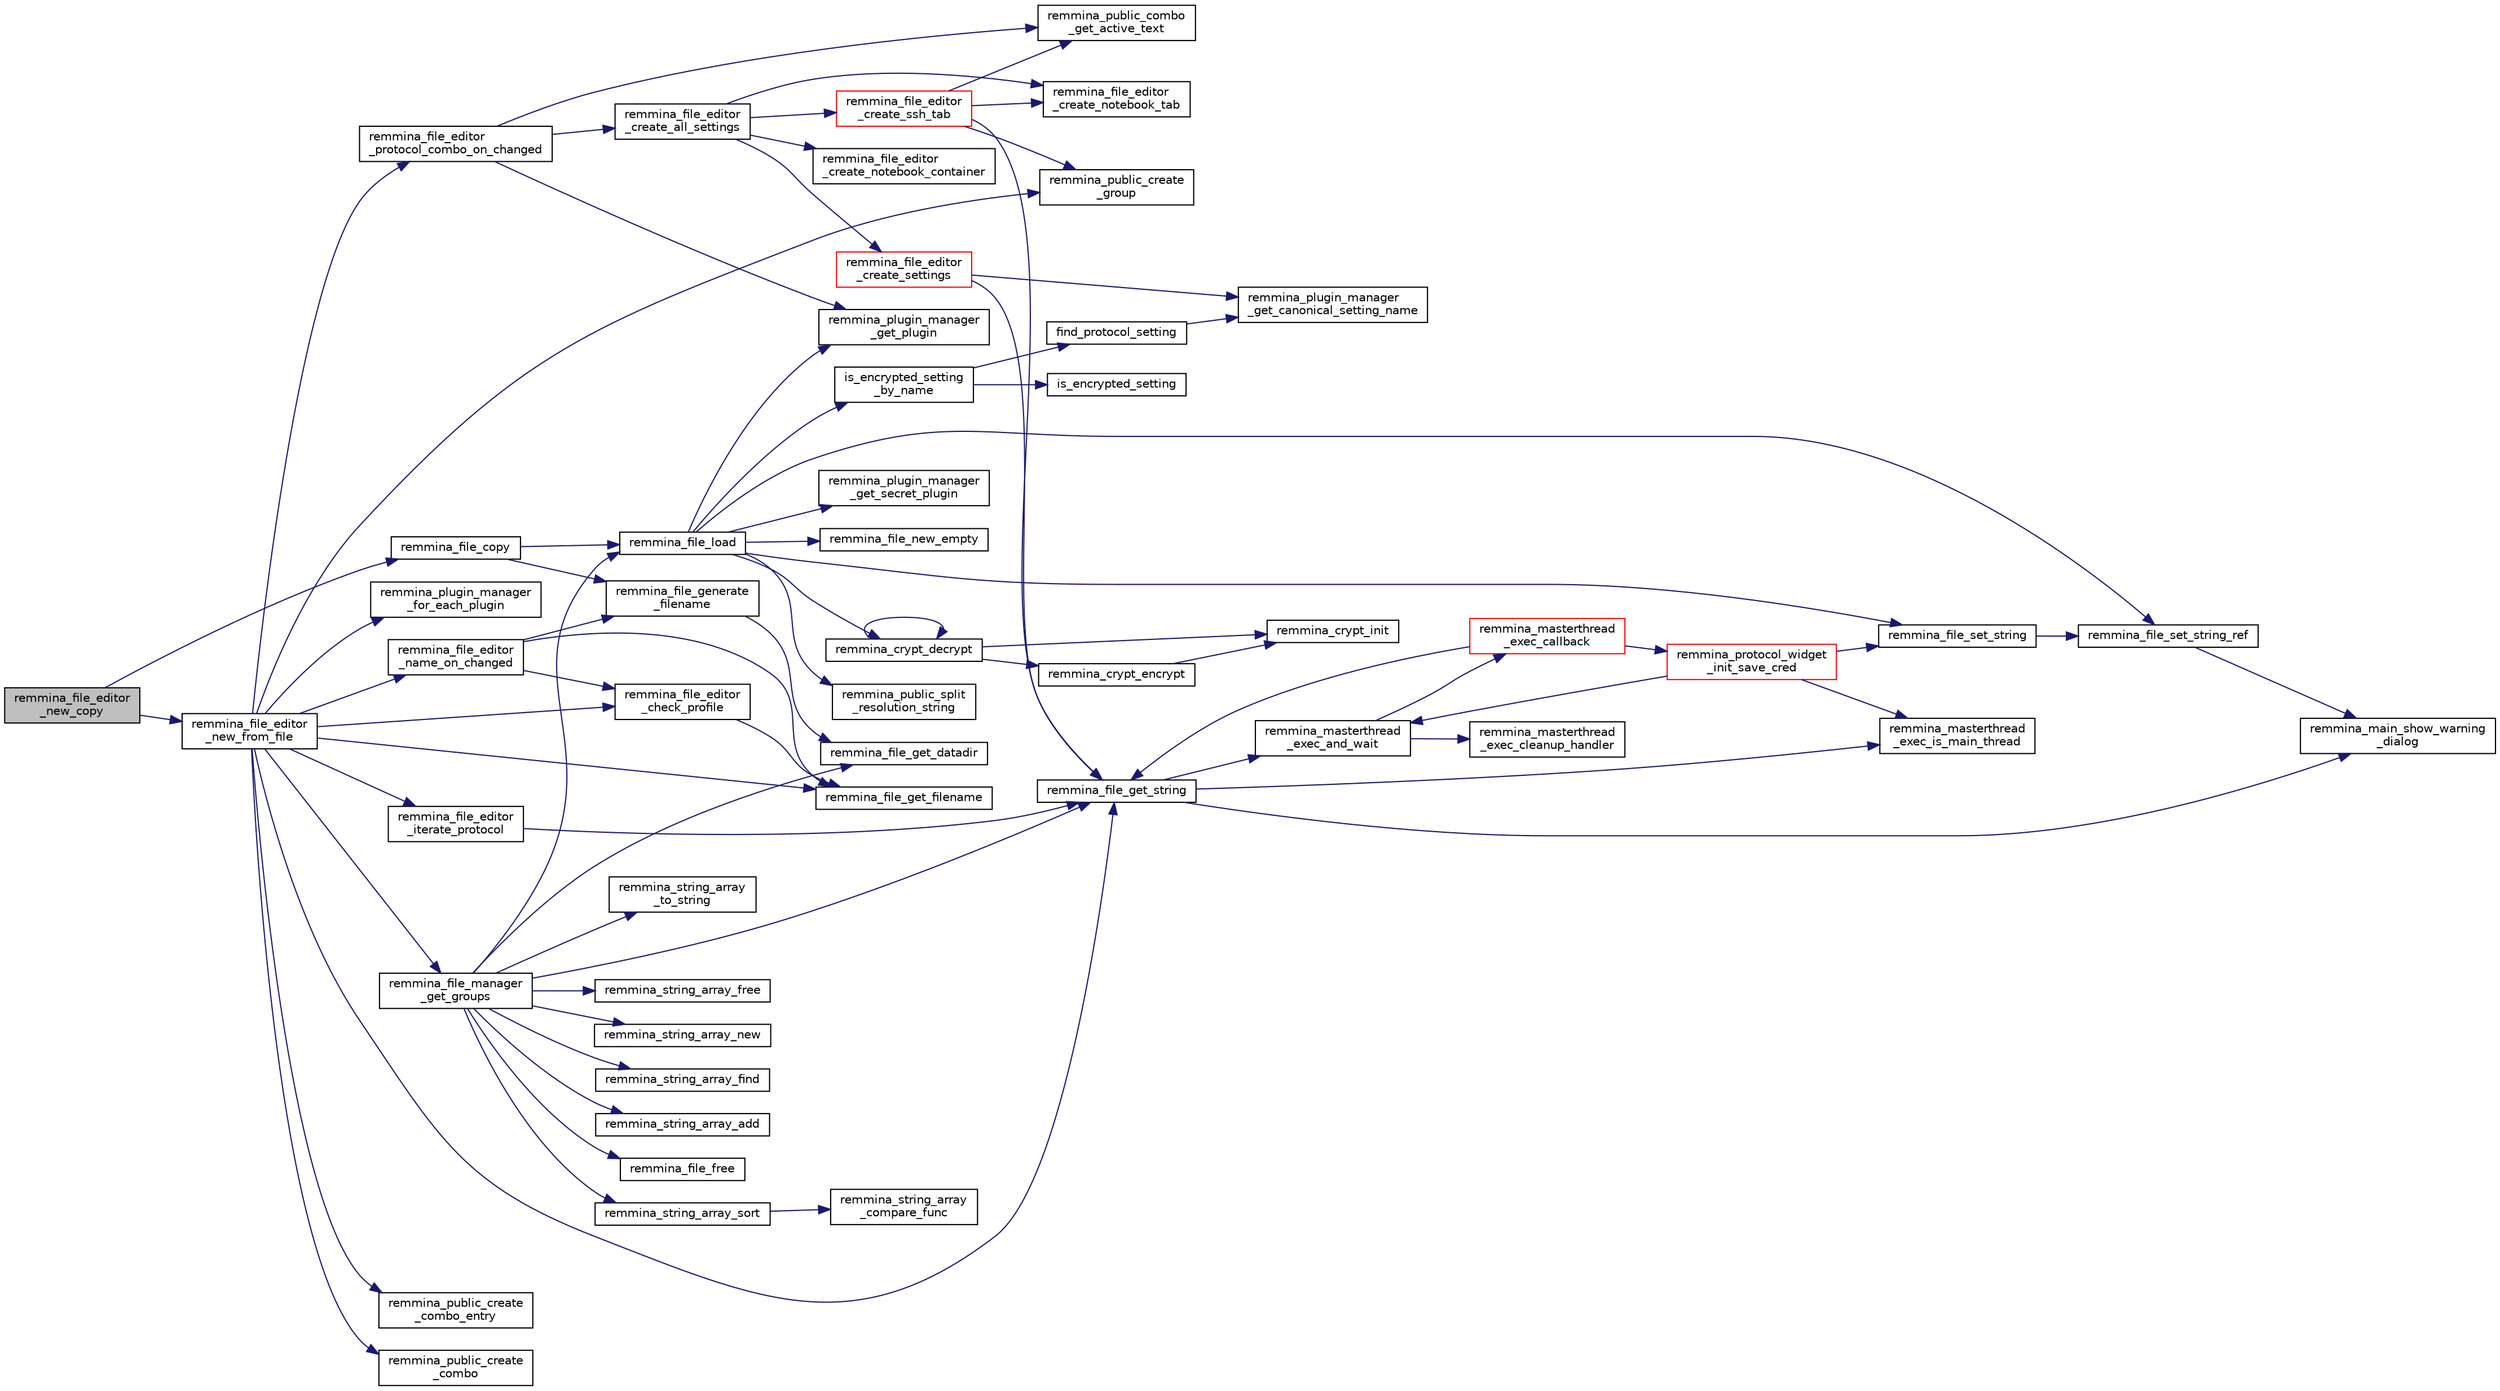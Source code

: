 digraph "remmina_file_editor_new_copy"
{
  edge [fontname="Helvetica",fontsize="10",labelfontname="Helvetica",labelfontsize="10"];
  node [fontname="Helvetica",fontsize="10",shape=record];
  rankdir="LR";
  Node1800 [label="remmina_file_editor\l_new_copy",height=0.2,width=0.4,color="black", fillcolor="grey75", style="filled", fontcolor="black"];
  Node1800 -> Node1801 [color="midnightblue",fontsize="10",style="solid",fontname="Helvetica"];
  Node1801 [label="remmina_file_copy",height=0.2,width=0.4,color="black", fillcolor="white", style="filled",URL="$remmina__file_8c.html#ac1685edf35a793a396ce039d7eec5343"];
  Node1801 -> Node1802 [color="midnightblue",fontsize="10",style="solid",fontname="Helvetica"];
  Node1802 [label="remmina_file_load",height=0.2,width=0.4,color="black", fillcolor="white", style="filled",URL="$remmina__file_8c.html#ac1cc2d7f827f7d64c7fd3edf10e9383e"];
  Node1802 -> Node1803 [color="midnightblue",fontsize="10",style="solid",fontname="Helvetica"];
  Node1803 [label="remmina_file_new_empty",height=0.2,width=0.4,color="black", fillcolor="white", style="filled",URL="$remmina__file_8c.html#adab087b7139756f029020a87a5438cfa"];
  Node1802 -> Node1804 [color="midnightblue",fontsize="10",style="solid",fontname="Helvetica"];
  Node1804 [label="remmina_plugin_manager\l_get_plugin",height=0.2,width=0.4,color="black", fillcolor="white", style="filled",URL="$remmina__plugin__manager_8c.html#a3872c8656a8a3d5147bcc603471c1932"];
  Node1802 -> Node1805 [color="midnightblue",fontsize="10",style="solid",fontname="Helvetica"];
  Node1805 [label="remmina_plugin_manager\l_get_secret_plugin",height=0.2,width=0.4,color="black", fillcolor="white", style="filled",URL="$remmina__plugin__manager_8c.html#ad380a98f6624aa8c830015c8b428b7b4"];
  Node1802 -> Node1806 [color="midnightblue",fontsize="10",style="solid",fontname="Helvetica"];
  Node1806 [label="is_encrypted_setting\l_by_name",height=0.2,width=0.4,color="black", fillcolor="white", style="filled",URL="$remmina__file_8c.html#a72580559fa04082418a993fec4c77281"];
  Node1806 -> Node1807 [color="midnightblue",fontsize="10",style="solid",fontname="Helvetica"];
  Node1807 [label="find_protocol_setting",height=0.2,width=0.4,color="black", fillcolor="white", style="filled",URL="$remmina__file_8c.html#acc88ee6f5ba73bf9c3b05ab9368c952f"];
  Node1807 -> Node1808 [color="midnightblue",fontsize="10",style="solid",fontname="Helvetica"];
  Node1808 [label="remmina_plugin_manager\l_get_canonical_setting_name",height=0.2,width=0.4,color="black", fillcolor="white", style="filled",URL="$remmina__plugin__manager_8c.html#af60b8edfa50563ae4c7593efc3deed55"];
  Node1806 -> Node1809 [color="midnightblue",fontsize="10",style="solid",fontname="Helvetica"];
  Node1809 [label="is_encrypted_setting",height=0.2,width=0.4,color="black", fillcolor="white", style="filled",URL="$remmina__file_8c.html#a29920ae737817d3f6c673bacbbf11ca1"];
  Node1802 -> Node1810 [color="midnightblue",fontsize="10",style="solid",fontname="Helvetica"];
  Node1810 [label="remmina_file_set_string",height=0.2,width=0.4,color="black", fillcolor="white", style="filled",URL="$remmina__file_8c.html#a85ca1ca2d0bf9ef29e490c6f4527a954"];
  Node1810 -> Node1811 [color="midnightblue",fontsize="10",style="solid",fontname="Helvetica"];
  Node1811 [label="remmina_file_set_string_ref",height=0.2,width=0.4,color="black", fillcolor="white", style="filled",URL="$remmina__file_8c.html#a74951c1067a1a5e1341f5e1c1206dec6"];
  Node1811 -> Node1812 [color="midnightblue",fontsize="10",style="solid",fontname="Helvetica"];
  Node1812 [label="remmina_main_show_warning\l_dialog",height=0.2,width=0.4,color="black", fillcolor="white", style="filled",URL="$remmina__main_8c.html#ad99b9c0bf2fa8c166a8b4a09e06ffdf7"];
  Node1802 -> Node1811 [color="midnightblue",fontsize="10",style="solid",fontname="Helvetica"];
  Node1802 -> Node1813 [color="midnightblue",fontsize="10",style="solid",fontname="Helvetica"];
  Node1813 [label="remmina_crypt_decrypt",height=0.2,width=0.4,color="black", fillcolor="white", style="filled",URL="$remmina__crypt_8c.html#a3fe2fa245d401146adf02a3a8f996ab9"];
  Node1813 -> Node1814 [color="midnightblue",fontsize="10",style="solid",fontname="Helvetica"];
  Node1814 [label="remmina_crypt_init",height=0.2,width=0.4,color="black", fillcolor="white", style="filled",URL="$remmina__crypt_8c.html#ae097c169aefdd5d83a57fc1bde511171"];
  Node1813 -> Node1815 [color="midnightblue",fontsize="10",style="solid",fontname="Helvetica"];
  Node1815 [label="remmina_crypt_encrypt",height=0.2,width=0.4,color="black", fillcolor="white", style="filled",URL="$remmina__crypt_8c.html#aa02cf0fed3eb68d6a89815c3ba3bf7b1"];
  Node1815 -> Node1814 [color="midnightblue",fontsize="10",style="solid",fontname="Helvetica"];
  Node1813 -> Node1813 [color="midnightblue",fontsize="10",style="solid",fontname="Helvetica"];
  Node1802 -> Node1816 [color="midnightblue",fontsize="10",style="solid",fontname="Helvetica"];
  Node1816 [label="remmina_public_split\l_resolution_string",height=0.2,width=0.4,color="black", fillcolor="white", style="filled",URL="$remmina__public_8c.html#aaf3fdb980c24cd06965b85ebcdd79173"];
  Node1801 -> Node1817 [color="midnightblue",fontsize="10",style="solid",fontname="Helvetica"];
  Node1817 [label="remmina_file_generate\l_filename",height=0.2,width=0.4,color="black", fillcolor="white", style="filled",URL="$remmina__file_8c.html#ac952f8ddb715314f11cef1ccc513fb7e"];
  Node1817 -> Node1818 [color="midnightblue",fontsize="10",style="solid",fontname="Helvetica"];
  Node1818 [label="remmina_file_get_datadir",height=0.2,width=0.4,color="black", fillcolor="white", style="filled",URL="$remmina__file__manager_8c.html#aa65bc30beb59d607ba430d966e7e27f5"];
  Node1800 -> Node1819 [color="midnightblue",fontsize="10",style="solid",fontname="Helvetica"];
  Node1819 [label="remmina_file_editor\l_new_from_file",height=0.2,width=0.4,color="black", fillcolor="white", style="filled",URL="$remmina__file__editor_8c.html#a08327d6951c345808628dbb5784aba06"];
  Node1819 -> Node1820 [color="midnightblue",fontsize="10",style="solid",fontname="Helvetica"];
  Node1820 [label="remmina_file_get_filename",height=0.2,width=0.4,color="black", fillcolor="white", style="filled",URL="$remmina__file_8c.html#ad1e4f3a0f64cd98e301044b6c38a1f1d"];
  Node1819 -> Node1821 [color="midnightblue",fontsize="10",style="solid",fontname="Helvetica"];
  Node1821 [label="remmina_public_create\l_group",height=0.2,width=0.4,color="black", fillcolor="white", style="filled",URL="$remmina__public_8c.html#a995da243f78002153d18616b46dcdf63"];
  Node1819 -> Node1822 [color="midnightblue",fontsize="10",style="solid",fontname="Helvetica"];
  Node1822 [label="remmina_file_editor\l_name_on_changed",height=0.2,width=0.4,color="black", fillcolor="white", style="filled",URL="$remmina__file__editor_8c.html#a206bacb96cc7d4236d910be89a7cd613"];
  Node1822 -> Node1820 [color="midnightblue",fontsize="10",style="solid",fontname="Helvetica"];
  Node1822 -> Node1817 [color="midnightblue",fontsize="10",style="solid",fontname="Helvetica"];
  Node1822 -> Node1823 [color="midnightblue",fontsize="10",style="solid",fontname="Helvetica"];
  Node1823 [label="remmina_file_editor\l_check_profile",height=0.2,width=0.4,color="black", fillcolor="white", style="filled",URL="$remmina__file__editor_8c.html#aefdb47b5da15009d5ff7a8d1f2b06a06"];
  Node1823 -> Node1820 [color="midnightblue",fontsize="10",style="solid",fontname="Helvetica"];
  Node1819 -> Node1824 [color="midnightblue",fontsize="10",style="solid",fontname="Helvetica"];
  Node1824 [label="remmina_file_get_string",height=0.2,width=0.4,color="black", fillcolor="white", style="filled",URL="$remmina__file_8c.html#a8eb1b213d9d08c6ad13683ce05f4355e"];
  Node1824 -> Node1825 [color="midnightblue",fontsize="10",style="solid",fontname="Helvetica"];
  Node1825 [label="remmina_masterthread\l_exec_is_main_thread",height=0.2,width=0.4,color="black", fillcolor="white", style="filled",URL="$remmina__masterthread__exec_8c.html#a3a52e863a3a3da6da6bb5d36c13b7ff4"];
  Node1824 -> Node1826 [color="midnightblue",fontsize="10",style="solid",fontname="Helvetica"];
  Node1826 [label="remmina_masterthread\l_exec_and_wait",height=0.2,width=0.4,color="black", fillcolor="white", style="filled",URL="$remmina__masterthread__exec_8c.html#a14628c2470cac50e87916a70ea05c97d"];
  Node1826 -> Node1827 [color="midnightblue",fontsize="10",style="solid",fontname="Helvetica"];
  Node1827 [label="remmina_masterthread\l_exec_cleanup_handler",height=0.2,width=0.4,color="black", fillcolor="white", style="filled",URL="$remmina__masterthread__exec_8c.html#a94985f15fd0d27c037824ee90b0ecd3c"];
  Node1826 -> Node1828 [color="midnightblue",fontsize="10",style="solid",fontname="Helvetica"];
  Node1828 [label="remmina_masterthread\l_exec_callback",height=0.2,width=0.4,color="red", fillcolor="white", style="filled",URL="$remmina__masterthread__exec_8c.html#ae5c4d736f1856249c255430e010a179f"];
  Node1828 -> Node1829 [color="midnightblue",fontsize="10",style="solid",fontname="Helvetica"];
  Node1829 [label="remmina_protocol_widget\l_init_save_cred",height=0.2,width=0.4,color="red", fillcolor="white", style="filled",URL="$remmina__protocol__widget_8c.html#a7ac09ee83afa8a1a60cadf56b0ec83a6"];
  Node1829 -> Node1825 [color="midnightblue",fontsize="10",style="solid",fontname="Helvetica"];
  Node1829 -> Node1826 [color="midnightblue",fontsize="10",style="solid",fontname="Helvetica"];
  Node1829 -> Node1810 [color="midnightblue",fontsize="10",style="solid",fontname="Helvetica"];
  Node1828 -> Node1824 [color="midnightblue",fontsize="10",style="solid",fontname="Helvetica"];
  Node1824 -> Node1812 [color="midnightblue",fontsize="10",style="solid",fontname="Helvetica"];
  Node1819 -> Node1877 [color="midnightblue",fontsize="10",style="solid",fontname="Helvetica"];
  Node1877 [label="remmina_file_manager\l_get_groups",height=0.2,width=0.4,color="black", fillcolor="white", style="filled",URL="$remmina__file__manager_8c.html#a536edeef371d907ab3936f4d65c3003d"];
  Node1877 -> Node1818 [color="midnightblue",fontsize="10",style="solid",fontname="Helvetica"];
  Node1877 -> Node1836 [color="midnightblue",fontsize="10",style="solid",fontname="Helvetica"];
  Node1836 [label="remmina_string_array_new",height=0.2,width=0.4,color="black", fillcolor="white", style="filled",URL="$remmina__string__array_8c.html#aff90e964c6541b1af02adf7ea39e6e02"];
  Node1877 -> Node1802 [color="midnightblue",fontsize="10",style="solid",fontname="Helvetica"];
  Node1877 -> Node1824 [color="midnightblue",fontsize="10",style="solid",fontname="Helvetica"];
  Node1877 -> Node1857 [color="midnightblue",fontsize="10",style="solid",fontname="Helvetica"];
  Node1857 [label="remmina_string_array_find",height=0.2,width=0.4,color="black", fillcolor="white", style="filled",URL="$remmina__string__array_8c.html#ab93a69850cfb4117c223a3f145ced986"];
  Node1877 -> Node1838 [color="midnightblue",fontsize="10",style="solid",fontname="Helvetica"];
  Node1838 [label="remmina_string_array_add",height=0.2,width=0.4,color="black", fillcolor="white", style="filled",URL="$remmina__string__array_8c.html#a2aaacca7db4b86f836486cfb559398f0"];
  Node1877 -> Node1842 [color="midnightblue",fontsize="10",style="solid",fontname="Helvetica"];
  Node1842 [label="remmina_file_free",height=0.2,width=0.4,color="black", fillcolor="white", style="filled",URL="$remmina__file_8c.html#abd2f06bf0a5ddcf7156e5ef7d0c8d4d7"];
  Node1877 -> Node1878 [color="midnightblue",fontsize="10",style="solid",fontname="Helvetica"];
  Node1878 [label="remmina_string_array_sort",height=0.2,width=0.4,color="black", fillcolor="white", style="filled",URL="$remmina__string__array_8c.html#a3eab4bae72ff130ad10ec8fc7364ce70"];
  Node1878 -> Node1879 [color="midnightblue",fontsize="10",style="solid",fontname="Helvetica"];
  Node1879 [label="remmina_string_array\l_compare_func",height=0.2,width=0.4,color="black", fillcolor="white", style="filled",URL="$remmina__string__array_8c.html#a404140e205363c778476feb6f320f5f5"];
  Node1877 -> Node1880 [color="midnightblue",fontsize="10",style="solid",fontname="Helvetica"];
  Node1880 [label="remmina_string_array\l_to_string",height=0.2,width=0.4,color="black", fillcolor="white", style="filled",URL="$remmina__string__array_8c.html#a96f7bec7ce32de6cf5deadcd5aec51ec"];
  Node1877 -> Node1835 [color="midnightblue",fontsize="10",style="solid",fontname="Helvetica"];
  Node1835 [label="remmina_string_array_free",height=0.2,width=0.4,color="black", fillcolor="white", style="filled",URL="$remmina__string__array_8c.html#a8ab78913d299df665a408a8a5ec51bbe"];
  Node1819 -> Node1881 [color="midnightblue",fontsize="10",style="solid",fontname="Helvetica"];
  Node1881 [label="remmina_public_create\l_combo_entry",height=0.2,width=0.4,color="black", fillcolor="white", style="filled",URL="$remmina__public_8c.html#a9ec86f1e9caea5ebc867a90230d6b51a"];
  Node1819 -> Node1882 [color="midnightblue",fontsize="10",style="solid",fontname="Helvetica"];
  Node1882 [label="remmina_public_create\l_combo",height=0.2,width=0.4,color="black", fillcolor="white", style="filled",URL="$remmina__public_8c.html#ab4a593956dfe89aba3242a5c264a681f"];
  Node1819 -> Node1883 [color="midnightblue",fontsize="10",style="solid",fontname="Helvetica"];
  Node1883 [label="remmina_plugin_manager\l_for_each_plugin",height=0.2,width=0.4,color="black", fillcolor="white", style="filled",URL="$remmina__plugin__manager_8c.html#a13f13a6a4280268656f258cb5aeff031"];
  Node1819 -> Node1884 [color="midnightblue",fontsize="10",style="solid",fontname="Helvetica"];
  Node1884 [label="remmina_file_editor\l_iterate_protocol",height=0.2,width=0.4,color="black", fillcolor="white", style="filled",URL="$remmina__file__editor_8c.html#afc37e2e9dbe8f0c8bcf1a76d0c54ea1b"];
  Node1884 -> Node1824 [color="midnightblue",fontsize="10",style="solid",fontname="Helvetica"];
  Node1819 -> Node1885 [color="midnightblue",fontsize="10",style="solid",fontname="Helvetica"];
  Node1885 [label="remmina_file_editor\l_protocol_combo_on_changed",height=0.2,width=0.4,color="black", fillcolor="white", style="filled",URL="$remmina__file__editor_8c.html#a333de350f1b07add2d0fd06320c80d16"];
  Node1885 -> Node1886 [color="midnightblue",fontsize="10",style="solid",fontname="Helvetica"];
  Node1886 [label="remmina_public_combo\l_get_active_text",height=0.2,width=0.4,color="black", fillcolor="white", style="filled",URL="$remmina__public_8c.html#af1679d83834c8409f23e00c555d677fb"];
  Node1885 -> Node1804 [color="midnightblue",fontsize="10",style="solid",fontname="Helvetica"];
  Node1885 -> Node1887 [color="midnightblue",fontsize="10",style="solid",fontname="Helvetica"];
  Node1887 [label="remmina_file_editor\l_create_all_settings",height=0.2,width=0.4,color="black", fillcolor="white", style="filled",URL="$remmina__file__editor_8c.html#a6415f73260076747c4f933af7f9f4b38"];
  Node1887 -> Node1888 [color="midnightblue",fontsize="10",style="solid",fontname="Helvetica"];
  Node1888 [label="remmina_file_editor\l_create_notebook_container",height=0.2,width=0.4,color="black", fillcolor="white", style="filled",URL="$remmina__file__editor_8c.html#a3df3718727200d865f9f977435db30ea"];
  Node1887 -> Node1889 [color="midnightblue",fontsize="10",style="solid",fontname="Helvetica"];
  Node1889 [label="remmina_file_editor\l_create_notebook_tab",height=0.2,width=0.4,color="black", fillcolor="white", style="filled",URL="$remmina__file__editor_8c.html#aecbc005c39cdf4fab4779090f11a3556"];
  Node1887 -> Node1890 [color="midnightblue",fontsize="10",style="solid",fontname="Helvetica"];
  Node1890 [label="remmina_file_editor\l_create_settings",height=0.2,width=0.4,color="red", fillcolor="white", style="filled",URL="$remmina__file__editor_8c.html#a727f967cf81d4af3f953046b0c4cf08d"];
  Node1890 -> Node1808 [color="midnightblue",fontsize="10",style="solid",fontname="Helvetica"];
  Node1890 -> Node1824 [color="midnightblue",fontsize="10",style="solid",fontname="Helvetica"];
  Node1887 -> Node1917 [color="midnightblue",fontsize="10",style="solid",fontname="Helvetica"];
  Node1917 [label="remmina_file_editor\l_create_ssh_tab",height=0.2,width=0.4,color="red", fillcolor="white", style="filled",URL="$remmina__file__editor_8c.html#adace1d2f4164572c00dba8b1230d86a1"];
  Node1917 -> Node1889 [color="midnightblue",fontsize="10",style="solid",fontname="Helvetica"];
  Node1917 -> Node1886 [color="midnightblue",fontsize="10",style="solid",fontname="Helvetica"];
  Node1917 -> Node1824 [color="midnightblue",fontsize="10",style="solid",fontname="Helvetica"];
  Node1917 -> Node1821 [color="midnightblue",fontsize="10",style="solid",fontname="Helvetica"];
  Node1819 -> Node1823 [color="midnightblue",fontsize="10",style="solid",fontname="Helvetica"];
}
